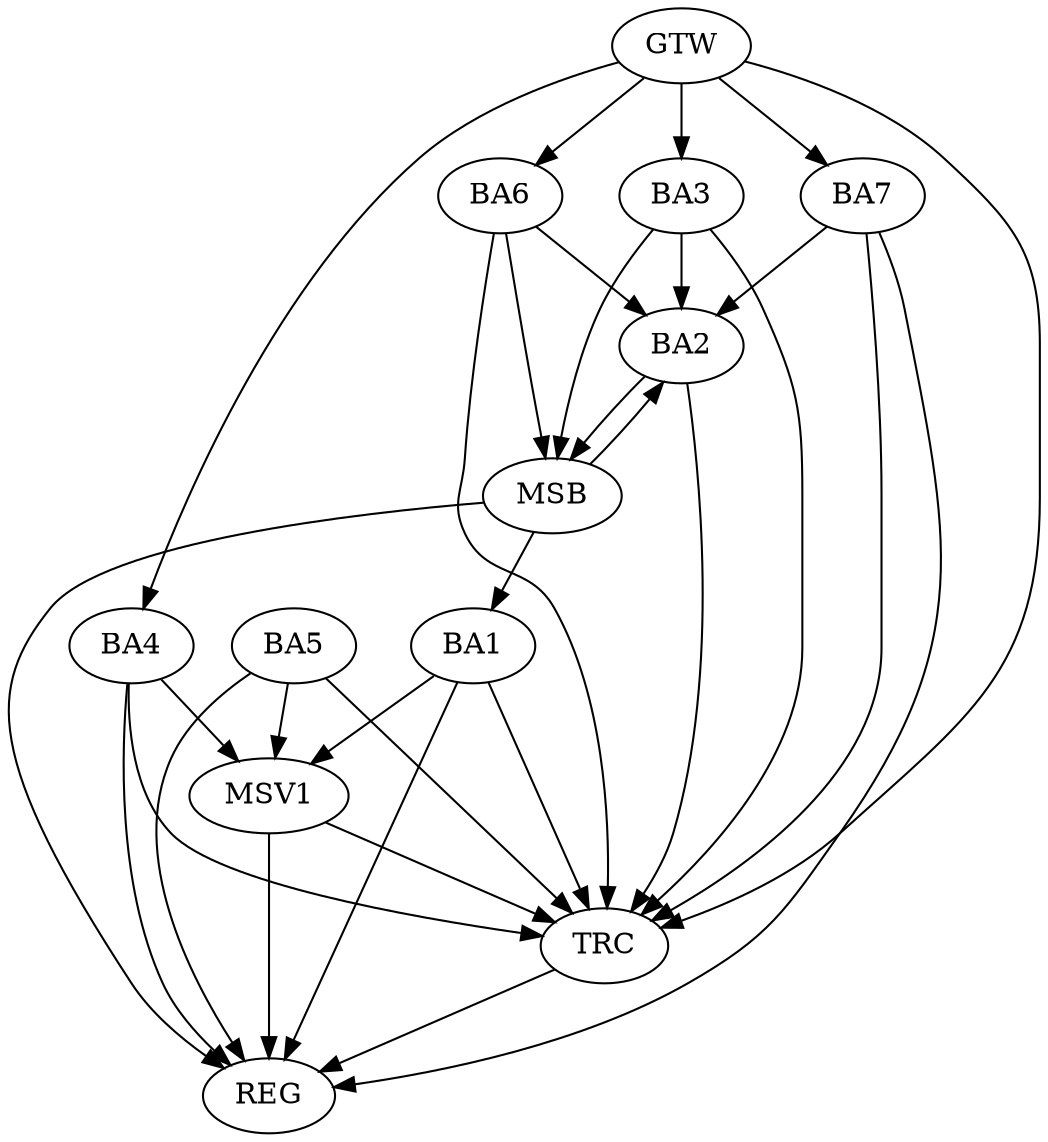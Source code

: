 strict digraph G {
  BA1 [ label="BA1" ];
  BA2 [ label="BA2" ];
  BA3 [ label="BA3" ];
  BA4 [ label="BA4" ];
  BA5 [ label="BA5" ];
  BA6 [ label="BA6" ];
  BA7 [ label="BA7" ];
  GTW [ label="GTW" ];
  REG [ label="REG" ];
  MSB [ label="MSB" ];
  TRC [ label="TRC" ];
  MSV1 [ label="MSV1" ];
  GTW -> BA3;
  GTW -> BA4;
  GTW -> BA6;
  GTW -> BA7;
  BA1 -> REG;
  BA4 -> REG;
  BA5 -> REG;
  BA7 -> REG;
  BA2 -> MSB;
  MSB -> BA1;
  MSB -> REG;
  BA3 -> MSB;
  MSB -> BA2;
  BA6 -> MSB;
  BA1 -> TRC;
  BA2 -> TRC;
  BA3 -> TRC;
  BA4 -> TRC;
  BA5 -> TRC;
  BA6 -> TRC;
  BA7 -> TRC;
  GTW -> TRC;
  TRC -> REG;
  BA7 -> BA2;
  BA3 -> BA2;
  BA6 -> BA2;
  BA1 -> MSV1;
  BA4 -> MSV1;
  BA5 -> MSV1;
  MSV1 -> REG;
  MSV1 -> TRC;
}
